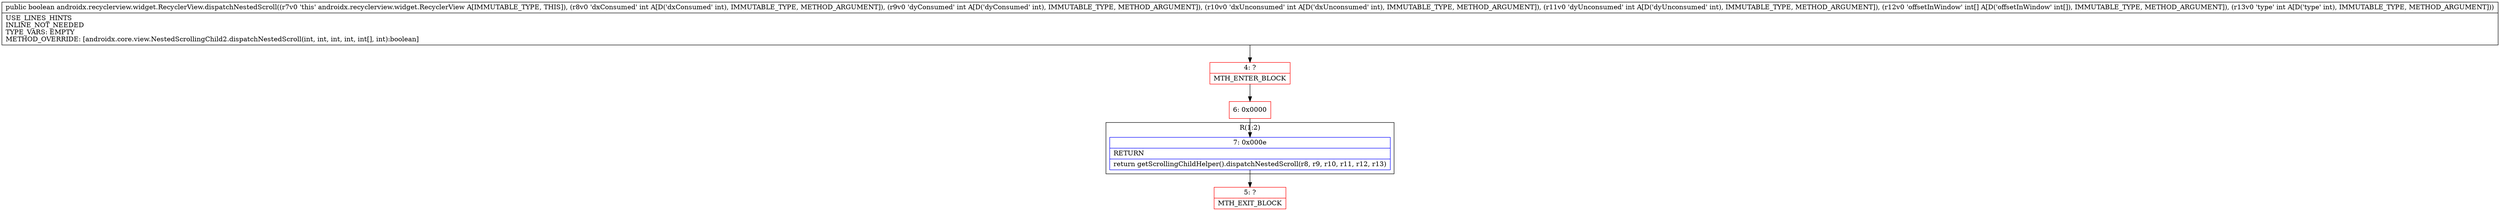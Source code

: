 digraph "CFG forandroidx.recyclerview.widget.RecyclerView.dispatchNestedScroll(IIII[II)Z" {
subgraph cluster_Region_1857888238 {
label = "R(1:2)";
node [shape=record,color=blue];
Node_7 [shape=record,label="{7\:\ 0x000e|RETURN\l|return getScrollingChildHelper().dispatchNestedScroll(r8, r9, r10, r11, r12, r13)\l}"];
}
Node_4 [shape=record,color=red,label="{4\:\ ?|MTH_ENTER_BLOCK\l}"];
Node_6 [shape=record,color=red,label="{6\:\ 0x0000}"];
Node_5 [shape=record,color=red,label="{5\:\ ?|MTH_EXIT_BLOCK\l}"];
MethodNode[shape=record,label="{public boolean androidx.recyclerview.widget.RecyclerView.dispatchNestedScroll((r7v0 'this' androidx.recyclerview.widget.RecyclerView A[IMMUTABLE_TYPE, THIS]), (r8v0 'dxConsumed' int A[D('dxConsumed' int), IMMUTABLE_TYPE, METHOD_ARGUMENT]), (r9v0 'dyConsumed' int A[D('dyConsumed' int), IMMUTABLE_TYPE, METHOD_ARGUMENT]), (r10v0 'dxUnconsumed' int A[D('dxUnconsumed' int), IMMUTABLE_TYPE, METHOD_ARGUMENT]), (r11v0 'dyUnconsumed' int A[D('dyUnconsumed' int), IMMUTABLE_TYPE, METHOD_ARGUMENT]), (r12v0 'offsetInWindow' int[] A[D('offsetInWindow' int[]), IMMUTABLE_TYPE, METHOD_ARGUMENT]), (r13v0 'type' int A[D('type' int), IMMUTABLE_TYPE, METHOD_ARGUMENT]))  | USE_LINES_HINTS\lINLINE_NOT_NEEDED\lTYPE_VARS: EMPTY\lMETHOD_OVERRIDE: [androidx.core.view.NestedScrollingChild2.dispatchNestedScroll(int, int, int, int, int[], int):boolean]\l}"];
MethodNode -> Node_4;Node_7 -> Node_5;
Node_4 -> Node_6;
Node_6 -> Node_7;
}


